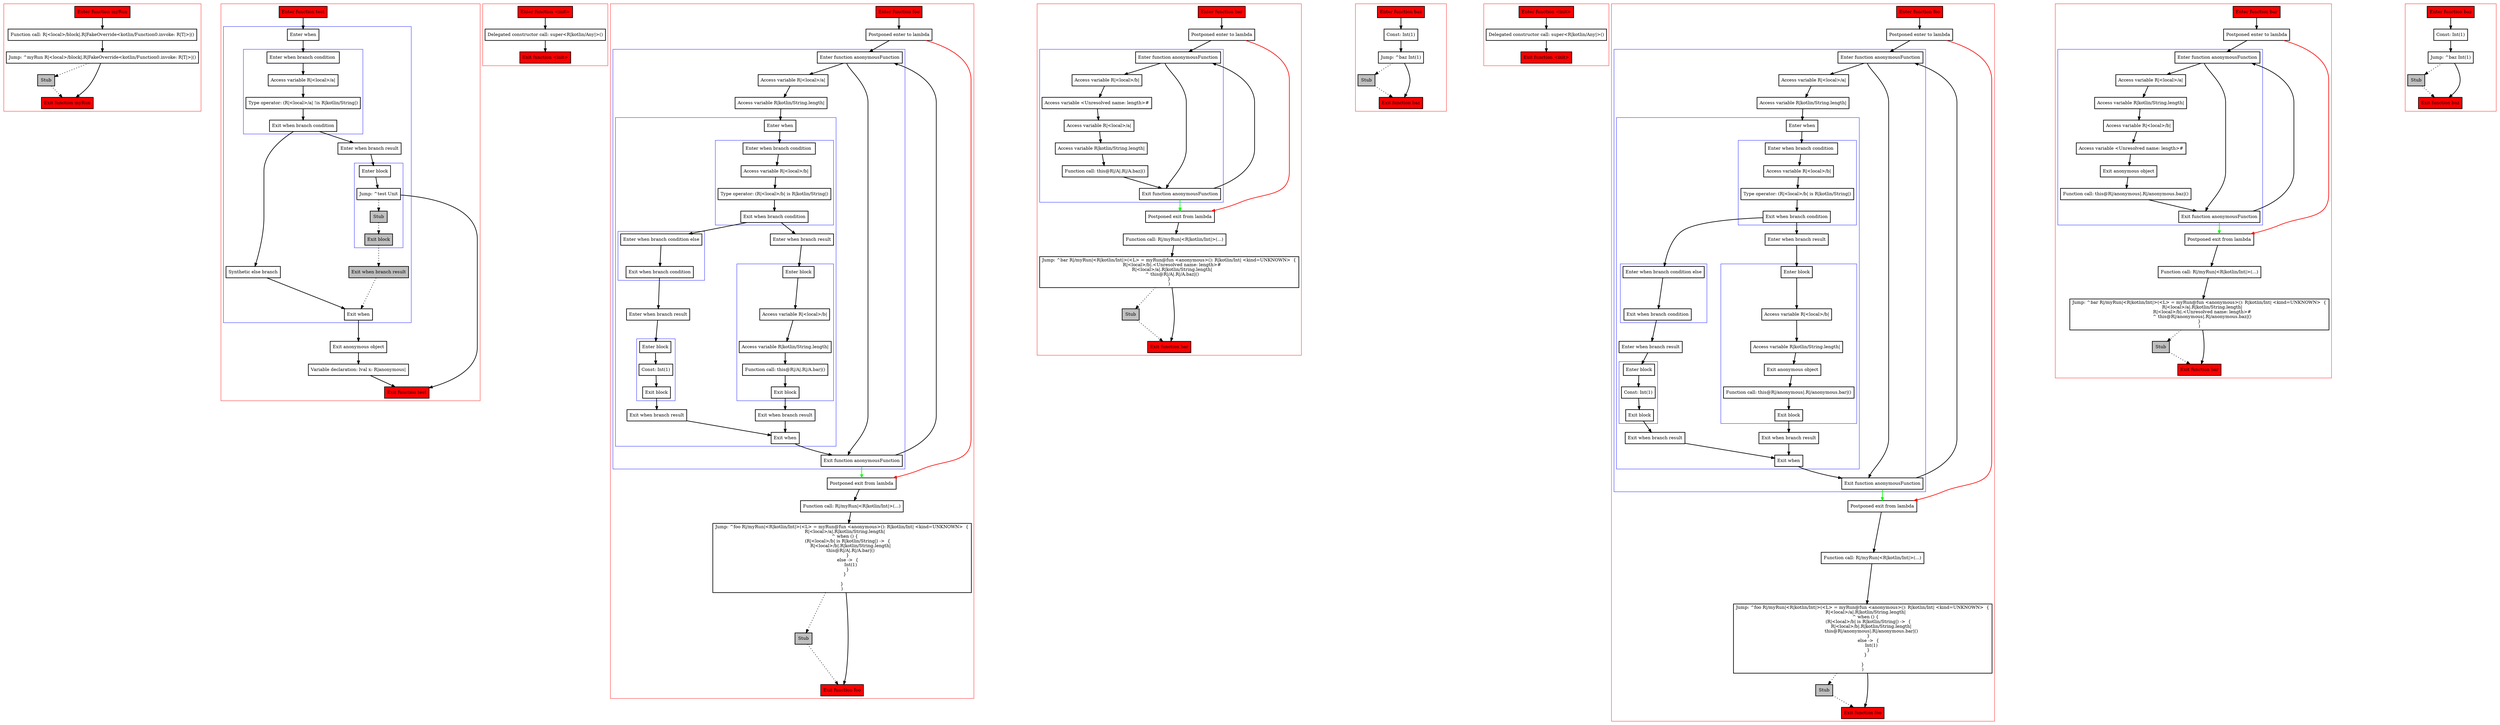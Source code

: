 digraph localClassesWithImplicit_kt {
    graph [nodesep=3]
    node [shape=box penwidth=2]
    edge [penwidth=2]

    subgraph cluster_0 {
        color=red
        0 [label="Enter function myRun" style="filled" fillcolor=red];
        1 [label="Function call: R|<local>/block|.R|FakeOverride<kotlin/Function0.invoke: R|T|>|()"];
        2 [label="Jump: ^myRun R|<local>/block|.R|FakeOverride<kotlin/Function0.invoke: R|T|>|()"];
        3 [label="Stub" style="filled" fillcolor=gray];
        4 [label="Exit function myRun" style="filled" fillcolor=red];
    }

    0 -> {1};
    1 -> {2};
    2 -> {4};
    2 -> {3} [style=dotted];
    3 -> {4} [style=dotted];

    subgraph cluster_1 {
        color=red
        5 [label="Enter function test" style="filled" fillcolor=red];
        subgraph cluster_2 {
            color=blue
            6 [label="Enter when"];
            subgraph cluster_3 {
                color=blue
                7 [label="Enter when branch condition "];
                8 [label="Access variable R|<local>/a|"];
                9 [label="Type operator: (R|<local>/a| !is R|kotlin/String|)"];
                10 [label="Exit when branch condition"];
            }
            11 [label="Synthetic else branch"];
            12 [label="Enter when branch result"];
            subgraph cluster_4 {
                color=blue
                13 [label="Enter block"];
                14 [label="Jump: ^test Unit"];
                15 [label="Stub" style="filled" fillcolor=gray];
                16 [label="Exit block" style="filled" fillcolor=gray];
            }
            17 [label="Exit when branch result" style="filled" fillcolor=gray];
            18 [label="Exit when"];
        }
        19 [label="Exit anonymous object"];
        20 [label="Variable declaration: lval x: R|anonymous|"];
        21 [label="Exit function test" style="filled" fillcolor=red];
    }

    5 -> {6};
    6 -> {7};
    7 -> {8};
    8 -> {9};
    9 -> {10};
    10 -> {12 11};
    11 -> {18};
    12 -> {13};
    13 -> {14};
    14 -> {21};
    14 -> {15} [style=dotted];
    15 -> {16} [style=dotted];
    16 -> {17} [style=dotted];
    17 -> {18} [style=dotted];
    18 -> {19};
    19 -> {20};
    20 -> {21};

    subgraph cluster_5 {
        color=red
        22 [label="Enter function <init>" style="filled" fillcolor=red];
        23 [label="Delegated constructor call: super<R|kotlin/Any|>()"];
        24 [label="Exit function <init>" style="filled" fillcolor=red];
    }

    22 -> {23};
    23 -> {24};

    subgraph cluster_6 {
        color=red
        25 [label="Enter function foo" style="filled" fillcolor=red];
        26 [label="Postponed enter to lambda"];
        subgraph cluster_7 {
            color=blue
            27 [label="Enter function anonymousFunction"];
            28 [label="Access variable R|<local>/a|"];
            29 [label="Access variable R|kotlin/String.length|"];
            subgraph cluster_8 {
                color=blue
                30 [label="Enter when"];
                subgraph cluster_9 {
                    color=blue
                    31 [label="Enter when branch condition "];
                    32 [label="Access variable R|<local>/b|"];
                    33 [label="Type operator: (R|<local>/b| is R|kotlin/String|)"];
                    34 [label="Exit when branch condition"];
                }
                subgraph cluster_10 {
                    color=blue
                    35 [label="Enter when branch condition else"];
                    36 [label="Exit when branch condition"];
                }
                37 [label="Enter when branch result"];
                subgraph cluster_11 {
                    color=blue
                    38 [label="Enter block"];
                    39 [label="Const: Int(1)"];
                    40 [label="Exit block"];
                }
                41 [label="Exit when branch result"];
                42 [label="Enter when branch result"];
                subgraph cluster_12 {
                    color=blue
                    43 [label="Enter block"];
                    44 [label="Access variable R|<local>/b|"];
                    45 [label="Access variable R|kotlin/String.length|"];
                    46 [label="Function call: this@R|/A|.R|/A.bar|()"];
                    47 [label="Exit block"];
                }
                48 [label="Exit when branch result"];
                49 [label="Exit when"];
            }
            50 [label="Exit function anonymousFunction"];
        }
        51 [label="Postponed exit from lambda"];
        52 [label="Function call: R|/myRun|<R|kotlin/Int|>(...)"];
        53 [label="Jump: ^foo R|/myRun|<R|kotlin/Int|>(<L> = myRun@fun <anonymous>(): R|kotlin/Int| <kind=UNKNOWN>  {
    R|<local>/a|.R|kotlin/String.length|
    ^ when () {
        (R|<local>/b| is R|kotlin/String|) ->  {
            R|<local>/b|.R|kotlin/String.length|
            this@R|/A|.R|/A.bar|()
        }
        else ->  {
            Int(1)
        }
    }

}
)"];
        54 [label="Stub" style="filled" fillcolor=gray];
        55 [label="Exit function foo" style="filled" fillcolor=red];
    }

    25 -> {26};
    26 -> {27};
    26 -> {51} [color=red];
    27 -> {50 28};
    28 -> {29};
    29 -> {30};
    30 -> {31};
    31 -> {32};
    32 -> {33};
    33 -> {34};
    34 -> {42 35};
    35 -> {36};
    36 -> {37};
    37 -> {38};
    38 -> {39};
    39 -> {40};
    40 -> {41};
    41 -> {49};
    42 -> {43};
    43 -> {44};
    44 -> {45};
    45 -> {46};
    46 -> {47};
    47 -> {48};
    48 -> {49};
    49 -> {50};
    50 -> {27};
    50 -> {51} [color=green];
    51 -> {52};
    52 -> {53};
    53 -> {55};
    53 -> {54} [style=dotted];
    54 -> {55} [style=dotted];

    subgraph cluster_13 {
        color=red
        56 [label="Enter function bar" style="filled" fillcolor=red];
        57 [label="Postponed enter to lambda"];
        subgraph cluster_14 {
            color=blue
            58 [label="Enter function anonymousFunction"];
            59 [label="Access variable R|<local>/b|"];
            60 [label="Access variable <Unresolved name: length>#"];
            61 [label="Access variable R|<local>/a|"];
            62 [label="Access variable R|kotlin/String.length|"];
            63 [label="Function call: this@R|/A|.R|/A.baz|()"];
            64 [label="Exit function anonymousFunction"];
        }
        65 [label="Postponed exit from lambda"];
        66 [label="Function call: R|/myRun|<R|kotlin/Int|>(...)"];
        67 [label="Jump: ^bar R|/myRun|<R|kotlin/Int|>(<L> = myRun@fun <anonymous>(): R|kotlin/Int| <kind=UNKNOWN>  {
    R|<local>/b|.<Unresolved name: length>#
    R|<local>/a|.R|kotlin/String.length|
    ^ this@R|/A|.R|/A.baz|()
}
)"];
        68 [label="Stub" style="filled" fillcolor=gray];
        69 [label="Exit function bar" style="filled" fillcolor=red];
    }

    56 -> {57};
    57 -> {58};
    57 -> {65} [color=red];
    58 -> {64 59};
    59 -> {60};
    60 -> {61};
    61 -> {62};
    62 -> {63};
    63 -> {64};
    64 -> {58};
    64 -> {65} [color=green];
    65 -> {66};
    66 -> {67};
    67 -> {69};
    67 -> {68} [style=dotted];
    68 -> {69} [style=dotted];

    subgraph cluster_15 {
        color=red
        70 [label="Enter function baz" style="filled" fillcolor=red];
        71 [label="Const: Int(1)"];
        72 [label="Jump: ^baz Int(1)"];
        73 [label="Stub" style="filled" fillcolor=gray];
        74 [label="Exit function baz" style="filled" fillcolor=red];
    }

    70 -> {71};
    71 -> {72};
    72 -> {74};
    72 -> {73} [style=dotted];
    73 -> {74} [style=dotted];

    subgraph cluster_16 {
        color=red
        75 [label="Enter function <init>" style="filled" fillcolor=red];
        76 [label="Delegated constructor call: super<R|kotlin/Any|>()"];
        77 [label="Exit function <init>" style="filled" fillcolor=red];
    }

    75 -> {76};
    76 -> {77};

    subgraph cluster_17 {
        color=red
        78 [label="Enter function foo" style="filled" fillcolor=red];
        79 [label="Postponed enter to lambda"];
        subgraph cluster_18 {
            color=blue
            80 [label="Enter function anonymousFunction"];
            81 [label="Access variable R|<local>/a|"];
            82 [label="Access variable R|kotlin/String.length|"];
            subgraph cluster_19 {
                color=blue
                83 [label="Enter when"];
                subgraph cluster_20 {
                    color=blue
                    84 [label="Enter when branch condition "];
                    85 [label="Access variable R|<local>/b|"];
                    86 [label="Type operator: (R|<local>/b| is R|kotlin/String|)"];
                    87 [label="Exit when branch condition"];
                }
                subgraph cluster_21 {
                    color=blue
                    88 [label="Enter when branch condition else"];
                    89 [label="Exit when branch condition"];
                }
                90 [label="Enter when branch result"];
                subgraph cluster_22 {
                    color=blue
                    91 [label="Enter block"];
                    92 [label="Const: Int(1)"];
                    93 [label="Exit block"];
                }
                94 [label="Exit when branch result"];
                95 [label="Enter when branch result"];
                subgraph cluster_23 {
                    color=blue
                    96 [label="Enter block"];
                    97 [label="Access variable R|<local>/b|"];
                    98 [label="Access variable R|kotlin/String.length|"];
                    99 [label="Exit anonymous object"];
                    100 [label="Function call: this@R|/anonymous|.R|/anonymous.bar|()"];
                    101 [label="Exit block"];
                }
                102 [label="Exit when branch result"];
                103 [label="Exit when"];
            }
            104 [label="Exit function anonymousFunction"];
        }
        105 [label="Postponed exit from lambda"];
        106 [label="Function call: R|/myRun|<R|kotlin/Int|>(...)"];
        107 [label="Jump: ^foo R|/myRun|<R|kotlin/Int|>(<L> = myRun@fun <anonymous>(): R|kotlin/Int| <kind=UNKNOWN>  {
    R|<local>/a|.R|kotlin/String.length|
    ^ when () {
        (R|<local>/b| is R|kotlin/String|) ->  {
            R|<local>/b|.R|kotlin/String.length|
            this@R|/anonymous|.R|/anonymous.bar|()
        }
        else ->  {
            Int(1)
        }
    }

}
)"];
        108 [label="Stub" style="filled" fillcolor=gray];
        109 [label="Exit function foo" style="filled" fillcolor=red];
    }

    78 -> {79};
    79 -> {80};
    79 -> {105} [color=red];
    80 -> {104 81};
    81 -> {82};
    82 -> {83};
    83 -> {84};
    84 -> {85};
    85 -> {86};
    86 -> {87};
    87 -> {95 88};
    88 -> {89};
    89 -> {90};
    90 -> {91};
    91 -> {92};
    92 -> {93};
    93 -> {94};
    94 -> {103};
    95 -> {96};
    96 -> {97};
    97 -> {98};
    98 -> {99};
    99 -> {100};
    100 -> {101};
    101 -> {102};
    102 -> {103};
    103 -> {104};
    104 -> {80};
    104 -> {105} [color=green];
    105 -> {106};
    106 -> {107};
    107 -> {109};
    107 -> {108} [style=dotted];
    108 -> {109} [style=dotted];

    subgraph cluster_24 {
        color=red
        110 [label="Enter function bar" style="filled" fillcolor=red];
        111 [label="Postponed enter to lambda"];
        subgraph cluster_25 {
            color=blue
            112 [label="Enter function anonymousFunction"];
            113 [label="Access variable R|<local>/a|"];
            114 [label="Access variable R|kotlin/String.length|"];
            115 [label="Access variable R|<local>/b|"];
            116 [label="Access variable <Unresolved name: length>#"];
            117 [label="Exit anonymous object"];
            118 [label="Function call: this@R|/anonymous|.R|/anonymous.baz|()"];
            119 [label="Exit function anonymousFunction"];
        }
        120 [label="Postponed exit from lambda"];
        121 [label="Function call: R|/myRun|<R|kotlin/Int|>(...)"];
        122 [label="Jump: ^bar R|/myRun|<R|kotlin/Int|>(<L> = myRun@fun <anonymous>(): R|kotlin/Int| <kind=UNKNOWN>  {
    R|<local>/a|.R|kotlin/String.length|
    R|<local>/b|.<Unresolved name: length>#
    ^ this@R|/anonymous|.R|/anonymous.baz|()
}
)"];
        123 [label="Stub" style="filled" fillcolor=gray];
        124 [label="Exit function bar" style="filled" fillcolor=red];
    }

    110 -> {111};
    111 -> {112};
    111 -> {120} [color=red];
    112 -> {119 113};
    113 -> {114};
    114 -> {115};
    115 -> {116};
    116 -> {117};
    117 -> {118};
    118 -> {119};
    119 -> {112};
    119 -> {120} [color=green];
    120 -> {121};
    121 -> {122};
    122 -> {124};
    122 -> {123} [style=dotted];
    123 -> {124} [style=dotted];

    subgraph cluster_26 {
        color=red
        125 [label="Enter function baz" style="filled" fillcolor=red];
        126 [label="Const: Int(1)"];
        127 [label="Jump: ^baz Int(1)"];
        128 [label="Stub" style="filled" fillcolor=gray];
        129 [label="Exit function baz" style="filled" fillcolor=red];
    }

    125 -> {126};
    126 -> {127};
    127 -> {129};
    127 -> {128} [style=dotted];
    128 -> {129} [style=dotted];

}
